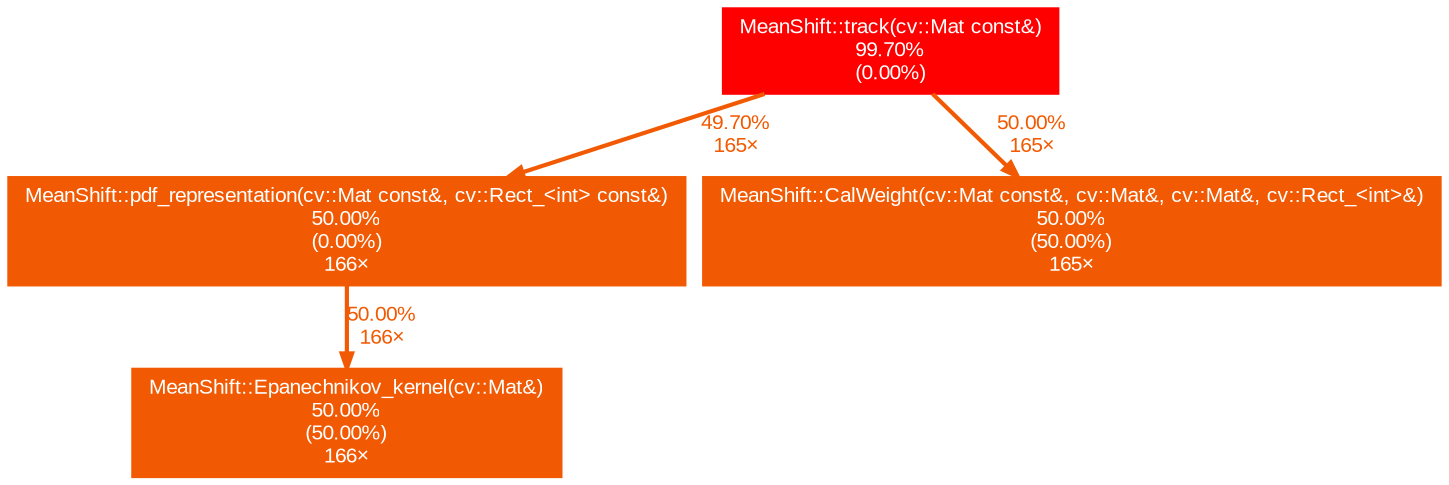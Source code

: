 digraph {
	graph [fontname=Arial, nodesep=0.125, ranksep=0.25];
	node [fontcolor=white, fontname=Arial, height=0, shape=box, style=filled, width=0];
	edge [fontname=Arial];
	1 [color="#ff0000", fontcolor="#ffffff", fontsize="10.00", label="MeanShift::track(cv::Mat const&)\n99.70%\n(0.00%)"];
	1 -> 2 [arrowsize="0.70", color="#f15a02", fontcolor="#f15a02", fontsize="10.00", label="49.70%\n165×", labeldistance="1.99", penwidth="1.99"];
	1 -> 4 [arrowsize="0.71", color="#f15902", fontcolor="#f15902", fontsize="10.00", label="50.00%\n165×", labeldistance="2.00", penwidth="2.00"];
	2 [color="#f15902", fontcolor="#ffffff", fontsize="10.00", label="MeanShift::pdf_representation(cv::Mat const&, cv::Rect_<int> const&)\n50.00%\n(0.00%)\n166×"];
	2 -> 3 [arrowsize="0.71", color="#f15902", fontcolor="#f15902", fontsize="10.00", label="50.00%\n166×", labeldistance="2.00", penwidth="2.00"];
	3 [color="#f15902", fontcolor="#ffffff", fontsize="10.00", label="MeanShift::Epanechnikov_kernel(cv::Mat&)\n50.00%\n(50.00%)\n166×"];
	4 [color="#f15902", fontcolor="#ffffff", fontsize="10.00", label="MeanShift::CalWeight(cv::Mat const&, cv::Mat&, cv::Mat&, cv::Rect_<int>&)\n50.00%\n(50.00%)\n165×"];
}
